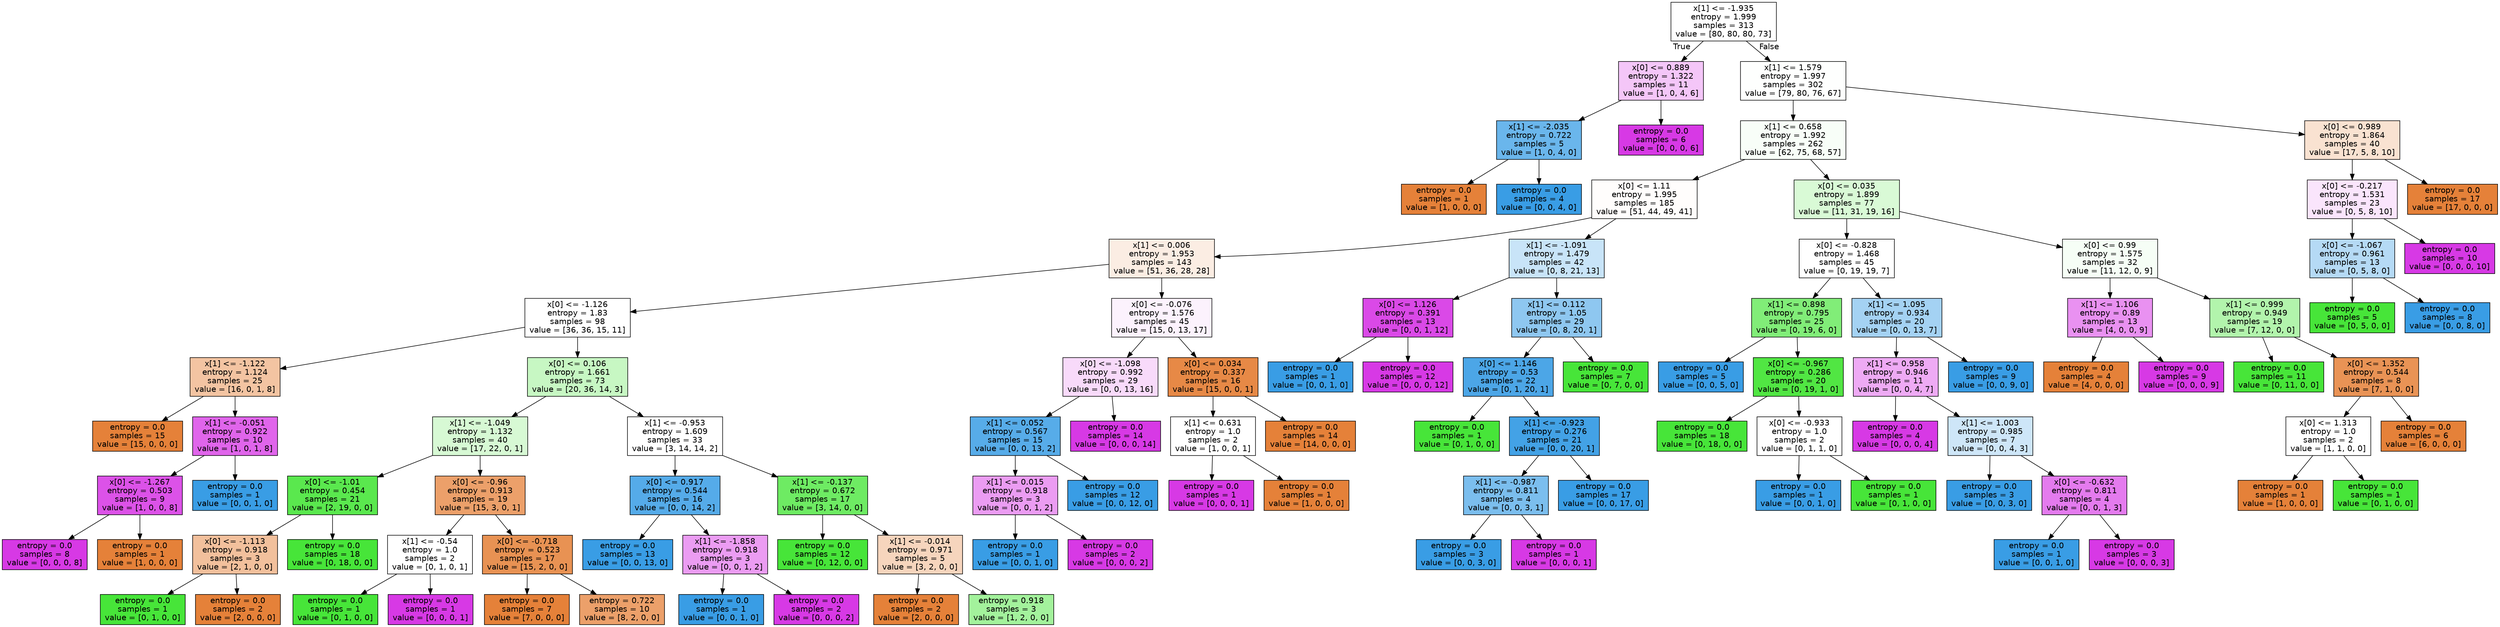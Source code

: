 digraph Tree {
node [shape=box, style="filled", color="black", fontname="helvetica"] ;
edge [fontname="helvetica"] ;
0 [label="x[1] <= -1.935\nentropy = 1.999\nsamples = 313\nvalue = [80, 80, 80, 73]", fillcolor="#ffffff"] ;
1 [label="x[0] <= 0.889\nentropy = 1.322\nsamples = 11\nvalue = [1, 0, 4, 6]", fillcolor="#f4c6f8"] ;
0 -> 1 [labeldistance=2.5, labelangle=45, headlabel="True"] ;
2 [label="x[1] <= -2.035\nentropy = 0.722\nsamples = 5\nvalue = [1, 0, 4, 0]", fillcolor="#6ab6ec"] ;
1 -> 2 ;
3 [label="entropy = 0.0\nsamples = 1\nvalue = [1, 0, 0, 0]", fillcolor="#e58139"] ;
2 -> 3 ;
4 [label="entropy = 0.0\nsamples = 4\nvalue = [0, 0, 4, 0]", fillcolor="#399de5"] ;
2 -> 4 ;
5 [label="entropy = 0.0\nsamples = 6\nvalue = [0, 0, 0, 6]", fillcolor="#d739e5"] ;
1 -> 5 ;
6 [label="x[1] <= 1.579\nentropy = 1.997\nsamples = 302\nvalue = [79, 80, 76, 67]", fillcolor="#fefffe"] ;
0 -> 6 [labeldistance=2.5, labelangle=-45, headlabel="False"] ;
7 [label="x[1] <= 0.658\nentropy = 1.992\nsamples = 262\nvalue = [62, 75, 68, 57]", fillcolor="#f8fef8"] ;
6 -> 7 ;
8 [label="x[0] <= 1.11\nentropy = 1.995\nsamples = 185\nvalue = [51, 44, 49, 41]", fillcolor="#fffdfc"] ;
7 -> 8 ;
9 [label="x[1] <= 0.006\nentropy = 1.953\nsamples = 143\nvalue = [51, 36, 28, 28]", fillcolor="#fbede3"] ;
8 -> 9 ;
10 [label="x[0] <= -1.126\nentropy = 1.83\nsamples = 98\nvalue = [36, 36, 15, 11]", fillcolor="#ffffff"] ;
9 -> 10 ;
11 [label="x[1] <= -1.122\nentropy = 1.124\nsamples = 25\nvalue = [16, 0, 1, 8]", fillcolor="#f3c4a2"] ;
10 -> 11 ;
12 [label="entropy = 0.0\nsamples = 15\nvalue = [15, 0, 0, 0]", fillcolor="#e58139"] ;
11 -> 12 ;
13 [label="x[1] <= -0.051\nentropy = 0.922\nsamples = 10\nvalue = [1, 0, 1, 8]", fillcolor="#e065eb"] ;
11 -> 13 ;
14 [label="x[0] <= -1.267\nentropy = 0.503\nsamples = 9\nvalue = [1, 0, 0, 8]", fillcolor="#dc52e8"] ;
13 -> 14 ;
15 [label="entropy = 0.0\nsamples = 8\nvalue = [0, 0, 0, 8]", fillcolor="#d739e5"] ;
14 -> 15 ;
16 [label="entropy = 0.0\nsamples = 1\nvalue = [1, 0, 0, 0]", fillcolor="#e58139"] ;
14 -> 16 ;
17 [label="entropy = 0.0\nsamples = 1\nvalue = [0, 0, 1, 0]", fillcolor="#399de5"] ;
13 -> 17 ;
18 [label="x[0] <= 0.106\nentropy = 1.661\nsamples = 73\nvalue = [20, 36, 14, 3]", fillcolor="#c7f7c3"] ;
10 -> 18 ;
19 [label="x[1] <= -1.049\nentropy = 1.132\nsamples = 40\nvalue = [17, 22, 0, 1]", fillcolor="#d7f9d4"] ;
18 -> 19 ;
20 [label="x[0] <= -1.01\nentropy = 0.454\nsamples = 21\nvalue = [2, 19, 0, 0]", fillcolor="#5ae84e"] ;
19 -> 20 ;
21 [label="x[0] <= -1.113\nentropy = 0.918\nsamples = 3\nvalue = [2, 1, 0, 0]", fillcolor="#f2c09c"] ;
20 -> 21 ;
22 [label="entropy = 0.0\nsamples = 1\nvalue = [0, 1, 0, 0]", fillcolor="#47e539"] ;
21 -> 22 ;
23 [label="entropy = 0.0\nsamples = 2\nvalue = [2, 0, 0, 0]", fillcolor="#e58139"] ;
21 -> 23 ;
24 [label="entropy = 0.0\nsamples = 18\nvalue = [0, 18, 0, 0]", fillcolor="#47e539"] ;
20 -> 24 ;
25 [label="x[0] <= -0.96\nentropy = 0.913\nsamples = 19\nvalue = [15, 3, 0, 1]", fillcolor="#eca06a"] ;
19 -> 25 ;
26 [label="x[1] <= -0.54\nentropy = 1.0\nsamples = 2\nvalue = [0, 1, 0, 1]", fillcolor="#ffffff"] ;
25 -> 26 ;
27 [label="entropy = 0.0\nsamples = 1\nvalue = [0, 1, 0, 0]", fillcolor="#47e539"] ;
26 -> 27 ;
28 [label="entropy = 0.0\nsamples = 1\nvalue = [0, 0, 0, 1]", fillcolor="#d739e5"] ;
26 -> 28 ;
29 [label="x[0] <= -0.718\nentropy = 0.523\nsamples = 17\nvalue = [15, 2, 0, 0]", fillcolor="#e89253"] ;
25 -> 29 ;
30 [label="entropy = 0.0\nsamples = 7\nvalue = [7, 0, 0, 0]", fillcolor="#e58139"] ;
29 -> 30 ;
31 [label="entropy = 0.722\nsamples = 10\nvalue = [8, 2, 0, 0]", fillcolor="#eca06a"] ;
29 -> 31 ;
32 [label="x[1] <= -0.953\nentropy = 1.609\nsamples = 33\nvalue = [3, 14, 14, 2]", fillcolor="#ffffff"] ;
18 -> 32 ;
33 [label="x[0] <= 0.917\nentropy = 0.544\nsamples = 16\nvalue = [0, 0, 14, 2]", fillcolor="#55abe9"] ;
32 -> 33 ;
34 [label="entropy = 0.0\nsamples = 13\nvalue = [0, 0, 13, 0]", fillcolor="#399de5"] ;
33 -> 34 ;
35 [label="x[1] <= -1.858\nentropy = 0.918\nsamples = 3\nvalue = [0, 0, 1, 2]", fillcolor="#eb9cf2"] ;
33 -> 35 ;
36 [label="entropy = 0.0\nsamples = 1\nvalue = [0, 0, 1, 0]", fillcolor="#399de5"] ;
35 -> 36 ;
37 [label="entropy = 0.0\nsamples = 2\nvalue = [0, 0, 0, 2]", fillcolor="#d739e5"] ;
35 -> 37 ;
38 [label="x[1] <= -0.137\nentropy = 0.672\nsamples = 17\nvalue = [3, 14, 0, 0]", fillcolor="#6eeb63"] ;
32 -> 38 ;
39 [label="entropy = 0.0\nsamples = 12\nvalue = [0, 12, 0, 0]", fillcolor="#47e539"] ;
38 -> 39 ;
40 [label="x[1] <= -0.014\nentropy = 0.971\nsamples = 5\nvalue = [3, 2, 0, 0]", fillcolor="#f6d5bd"] ;
38 -> 40 ;
41 [label="entropy = 0.0\nsamples = 2\nvalue = [2, 0, 0, 0]", fillcolor="#e58139"] ;
40 -> 41 ;
42 [label="entropy = 0.918\nsamples = 3\nvalue = [1, 2, 0, 0]", fillcolor="#a3f29c"] ;
40 -> 42 ;
43 [label="x[0] <= -0.076\nentropy = 1.576\nsamples = 45\nvalue = [15, 0, 13, 17]", fillcolor="#fcf2fd"] ;
9 -> 43 ;
44 [label="x[0] <= -1.098\nentropy = 0.992\nsamples = 29\nvalue = [0, 0, 13, 16]", fillcolor="#f8dafa"] ;
43 -> 44 ;
45 [label="x[1] <= 0.052\nentropy = 0.567\nsamples = 15\nvalue = [0, 0, 13, 2]", fillcolor="#57ace9"] ;
44 -> 45 ;
46 [label="x[1] <= 0.015\nentropy = 0.918\nsamples = 3\nvalue = [0, 0, 1, 2]", fillcolor="#eb9cf2"] ;
45 -> 46 ;
47 [label="entropy = 0.0\nsamples = 1\nvalue = [0, 0, 1, 0]", fillcolor="#399de5"] ;
46 -> 47 ;
48 [label="entropy = 0.0\nsamples = 2\nvalue = [0, 0, 0, 2]", fillcolor="#d739e5"] ;
46 -> 48 ;
49 [label="entropy = 0.0\nsamples = 12\nvalue = [0, 0, 12, 0]", fillcolor="#399de5"] ;
45 -> 49 ;
50 [label="entropy = 0.0\nsamples = 14\nvalue = [0, 0, 0, 14]", fillcolor="#d739e5"] ;
44 -> 50 ;
51 [label="x[0] <= 0.034\nentropy = 0.337\nsamples = 16\nvalue = [15, 0, 0, 1]", fillcolor="#e78946"] ;
43 -> 51 ;
52 [label="x[1] <= 0.631\nentropy = 1.0\nsamples = 2\nvalue = [1, 0, 0, 1]", fillcolor="#ffffff"] ;
51 -> 52 ;
53 [label="entropy = 0.0\nsamples = 1\nvalue = [0, 0, 0, 1]", fillcolor="#d739e5"] ;
52 -> 53 ;
54 [label="entropy = 0.0\nsamples = 1\nvalue = [1, 0, 0, 0]", fillcolor="#e58139"] ;
52 -> 54 ;
55 [label="entropy = 0.0\nsamples = 14\nvalue = [14, 0, 0, 0]", fillcolor="#e58139"] ;
51 -> 55 ;
56 [label="x[1] <= -1.091\nentropy = 1.479\nsamples = 42\nvalue = [0, 8, 21, 13]", fillcolor="#c8e4f8"] ;
8 -> 56 ;
57 [label="x[0] <= 1.126\nentropy = 0.391\nsamples = 13\nvalue = [0, 0, 1, 12]", fillcolor="#da49e7"] ;
56 -> 57 ;
58 [label="entropy = 0.0\nsamples = 1\nvalue = [0, 0, 1, 0]", fillcolor="#399de5"] ;
57 -> 58 ;
59 [label="entropy = 0.0\nsamples = 12\nvalue = [0, 0, 0, 12]", fillcolor="#d739e5"] ;
57 -> 59 ;
60 [label="x[1] <= 0.112\nentropy = 1.05\nsamples = 29\nvalue = [0, 8, 20, 1]", fillcolor="#8ec7f0"] ;
56 -> 60 ;
61 [label="x[0] <= 1.146\nentropy = 0.53\nsamples = 22\nvalue = [0, 1, 20, 1]", fillcolor="#4ca6e7"] ;
60 -> 61 ;
62 [label="entropy = 0.0\nsamples = 1\nvalue = [0, 1, 0, 0]", fillcolor="#47e539"] ;
61 -> 62 ;
63 [label="x[1] <= -0.923\nentropy = 0.276\nsamples = 21\nvalue = [0, 0, 20, 1]", fillcolor="#43a2e6"] ;
61 -> 63 ;
64 [label="x[1] <= -0.987\nentropy = 0.811\nsamples = 4\nvalue = [0, 0, 3, 1]", fillcolor="#7bbeee"] ;
63 -> 64 ;
65 [label="entropy = 0.0\nsamples = 3\nvalue = [0, 0, 3, 0]", fillcolor="#399de5"] ;
64 -> 65 ;
66 [label="entropy = 0.0\nsamples = 1\nvalue = [0, 0, 0, 1]", fillcolor="#d739e5"] ;
64 -> 66 ;
67 [label="entropy = 0.0\nsamples = 17\nvalue = [0, 0, 17, 0]", fillcolor="#399de5"] ;
63 -> 67 ;
68 [label="entropy = 0.0\nsamples = 7\nvalue = [0, 7, 0, 0]", fillcolor="#47e539"] ;
60 -> 68 ;
69 [label="x[0] <= 0.035\nentropy = 1.899\nsamples = 77\nvalue = [11, 31, 19, 16]", fillcolor="#d9fad6"] ;
7 -> 69 ;
70 [label="x[0] <= -0.828\nentropy = 1.468\nsamples = 45\nvalue = [0, 19, 19, 7]", fillcolor="#ffffff"] ;
69 -> 70 ;
71 [label="x[1] <= 0.898\nentropy = 0.795\nsamples = 25\nvalue = [0, 19, 6, 0]", fillcolor="#81ed78"] ;
70 -> 71 ;
72 [label="entropy = 0.0\nsamples = 5\nvalue = [0, 0, 5, 0]", fillcolor="#399de5"] ;
71 -> 72 ;
73 [label="x[0] <= -0.967\nentropy = 0.286\nsamples = 20\nvalue = [0, 19, 1, 0]", fillcolor="#51e643"] ;
71 -> 73 ;
74 [label="entropy = 0.0\nsamples = 18\nvalue = [0, 18, 0, 0]", fillcolor="#47e539"] ;
73 -> 74 ;
75 [label="x[0] <= -0.933\nentropy = 1.0\nsamples = 2\nvalue = [0, 1, 1, 0]", fillcolor="#ffffff"] ;
73 -> 75 ;
76 [label="entropy = 0.0\nsamples = 1\nvalue = [0, 0, 1, 0]", fillcolor="#399de5"] ;
75 -> 76 ;
77 [label="entropy = 0.0\nsamples = 1\nvalue = [0, 1, 0, 0]", fillcolor="#47e539"] ;
75 -> 77 ;
78 [label="x[1] <= 1.095\nentropy = 0.934\nsamples = 20\nvalue = [0, 0, 13, 7]", fillcolor="#a4d2f3"] ;
70 -> 78 ;
79 [label="x[1] <= 0.958\nentropy = 0.946\nsamples = 11\nvalue = [0, 0, 4, 7]", fillcolor="#eeaaf4"] ;
78 -> 79 ;
80 [label="entropy = 0.0\nsamples = 4\nvalue = [0, 0, 0, 4]", fillcolor="#d739e5"] ;
79 -> 80 ;
81 [label="x[1] <= 1.003\nentropy = 0.985\nsamples = 7\nvalue = [0, 0, 4, 3]", fillcolor="#cee6f8"] ;
79 -> 81 ;
82 [label="entropy = 0.0\nsamples = 3\nvalue = [0, 0, 3, 0]", fillcolor="#399de5"] ;
81 -> 82 ;
83 [label="x[0] <= -0.632\nentropy = 0.811\nsamples = 4\nvalue = [0, 0, 1, 3]", fillcolor="#e47bee"] ;
81 -> 83 ;
84 [label="entropy = 0.0\nsamples = 1\nvalue = [0, 0, 1, 0]", fillcolor="#399de5"] ;
83 -> 84 ;
85 [label="entropy = 0.0\nsamples = 3\nvalue = [0, 0, 0, 3]", fillcolor="#d739e5"] ;
83 -> 85 ;
86 [label="entropy = 0.0\nsamples = 9\nvalue = [0, 0, 9, 0]", fillcolor="#399de5"] ;
78 -> 86 ;
87 [label="x[0] <= 0.99\nentropy = 1.575\nsamples = 32\nvalue = [11, 12, 0, 9]", fillcolor="#f6fef6"] ;
69 -> 87 ;
88 [label="x[1] <= 1.106\nentropy = 0.89\nsamples = 13\nvalue = [4, 0, 0, 9]", fillcolor="#e991f1"] ;
87 -> 88 ;
89 [label="entropy = 0.0\nsamples = 4\nvalue = [4, 0, 0, 0]", fillcolor="#e58139"] ;
88 -> 89 ;
90 [label="entropy = 0.0\nsamples = 9\nvalue = [0, 0, 0, 9]", fillcolor="#d739e5"] ;
88 -> 90 ;
91 [label="x[1] <= 0.999\nentropy = 0.949\nsamples = 19\nvalue = [7, 12, 0, 0]", fillcolor="#b2f4ac"] ;
87 -> 91 ;
92 [label="entropy = 0.0\nsamples = 11\nvalue = [0, 11, 0, 0]", fillcolor="#47e539"] ;
91 -> 92 ;
93 [label="x[0] <= 1.352\nentropy = 0.544\nsamples = 8\nvalue = [7, 1, 0, 0]", fillcolor="#e99355"] ;
91 -> 93 ;
94 [label="x[0] <= 1.313\nentropy = 1.0\nsamples = 2\nvalue = [1, 1, 0, 0]", fillcolor="#ffffff"] ;
93 -> 94 ;
95 [label="entropy = 0.0\nsamples = 1\nvalue = [1, 0, 0, 0]", fillcolor="#e58139"] ;
94 -> 95 ;
96 [label="entropy = 0.0\nsamples = 1\nvalue = [0, 1, 0, 0]", fillcolor="#47e539"] ;
94 -> 96 ;
97 [label="entropy = 0.0\nsamples = 6\nvalue = [6, 0, 0, 0]", fillcolor="#e58139"] ;
93 -> 97 ;
98 [label="x[0] <= 0.989\nentropy = 1.864\nsamples = 40\nvalue = [17, 5, 8, 10]", fillcolor="#f9e2d1"] ;
6 -> 98 ;
99 [label="x[0] <= -0.217\nentropy = 1.531\nsamples = 23\nvalue = [0, 5, 8, 10]", fillcolor="#fae5fc"] ;
98 -> 99 ;
100 [label="x[0] <= -1.067\nentropy = 0.961\nsamples = 13\nvalue = [0, 5, 8, 0]", fillcolor="#b5daf5"] ;
99 -> 100 ;
101 [label="entropy = 0.0\nsamples = 5\nvalue = [0, 5, 0, 0]", fillcolor="#47e539"] ;
100 -> 101 ;
102 [label="entropy = 0.0\nsamples = 8\nvalue = [0, 0, 8, 0]", fillcolor="#399de5"] ;
100 -> 102 ;
103 [label="entropy = 0.0\nsamples = 10\nvalue = [0, 0, 0, 10]", fillcolor="#d739e5"] ;
99 -> 103 ;
104 [label="entropy = 0.0\nsamples = 17\nvalue = [17, 0, 0, 0]", fillcolor="#e58139"] ;
98 -> 104 ;
}